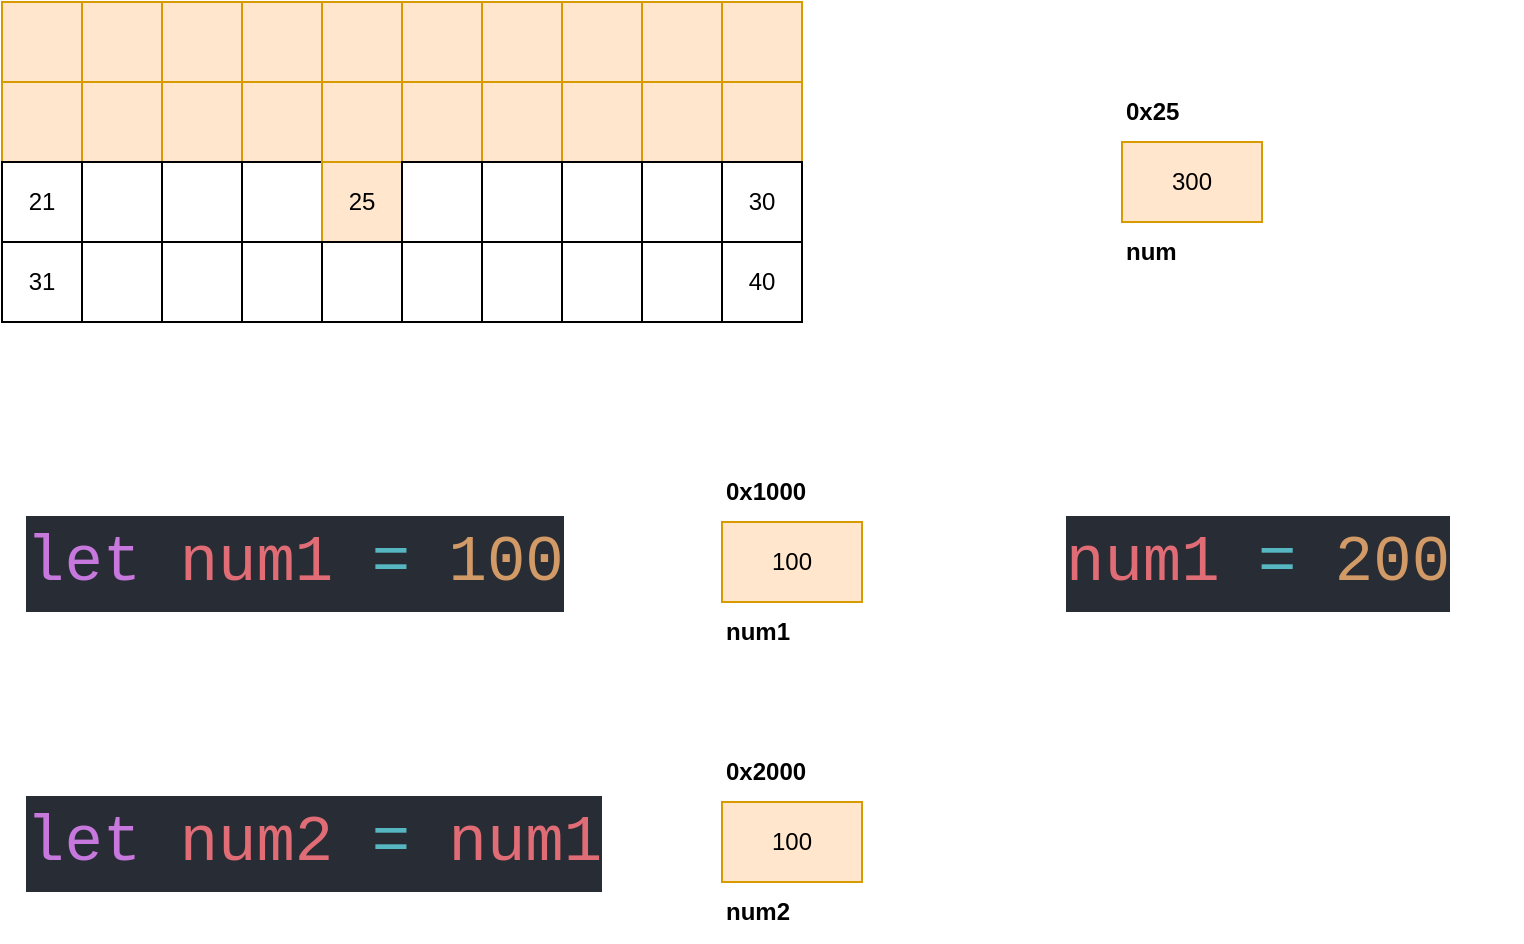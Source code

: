 <mxfile version="25.0.2" pages="2">
  <diagram name="Page-1" id="wbfohKacg5EcNLqGuXIR">
    <mxGraphModel dx="428" dy="238" grid="1" gridSize="10" guides="1" tooltips="1" connect="1" arrows="1" fold="1" page="1" pageScale="1" pageWidth="827" pageHeight="1169" math="0" shadow="0">
      <root>
        <mxCell id="0" />
        <mxCell id="1" parent="0" />
        <mxCell id="2A2-L0LLTwZBl_NN5JdX-2" value="" style="rounded=0;whiteSpace=wrap;html=1;fillColor=#ffe6cc;strokeColor=#d79b00;" vertex="1" parent="1">
          <mxGeometry x="90" y="110" width="40" height="40" as="geometry" />
        </mxCell>
        <mxCell id="2A2-L0LLTwZBl_NN5JdX-3" value="" style="rounded=0;whiteSpace=wrap;html=1;fillColor=#ffe6cc;strokeColor=#d79b00;" vertex="1" parent="1">
          <mxGeometry x="130" y="110" width="40" height="40" as="geometry" />
        </mxCell>
        <mxCell id="2A2-L0LLTwZBl_NN5JdX-4" value="" style="rounded=0;whiteSpace=wrap;html=1;fillColor=#ffe6cc;strokeColor=#d79b00;" vertex="1" parent="1">
          <mxGeometry x="170" y="110" width="40" height="40" as="geometry" />
        </mxCell>
        <mxCell id="2A2-L0LLTwZBl_NN5JdX-5" value="" style="rounded=0;whiteSpace=wrap;html=1;fillColor=#ffe6cc;strokeColor=#d79b00;" vertex="1" parent="1">
          <mxGeometry x="210" y="110" width="40" height="40" as="geometry" />
        </mxCell>
        <mxCell id="2A2-L0LLTwZBl_NN5JdX-7" value="" style="rounded=0;whiteSpace=wrap;html=1;fillColor=#ffe6cc;strokeColor=#d79b00;" vertex="1" parent="1">
          <mxGeometry x="250" y="110" width="40" height="40" as="geometry" />
        </mxCell>
        <mxCell id="2A2-L0LLTwZBl_NN5JdX-8" value="" style="rounded=0;whiteSpace=wrap;html=1;fillColor=#ffe6cc;strokeColor=#d79b00;" vertex="1" parent="1">
          <mxGeometry x="290" y="110" width="40" height="40" as="geometry" />
        </mxCell>
        <mxCell id="2A2-L0LLTwZBl_NN5JdX-9" value="" style="rounded=0;whiteSpace=wrap;html=1;fillColor=#ffe6cc;strokeColor=#d79b00;" vertex="1" parent="1">
          <mxGeometry x="330" y="110" width="40" height="40" as="geometry" />
        </mxCell>
        <mxCell id="2A2-L0LLTwZBl_NN5JdX-10" value="" style="rounded=0;whiteSpace=wrap;html=1;fillColor=#ffe6cc;strokeColor=#d79b00;" vertex="1" parent="1">
          <mxGeometry x="370" y="110" width="40" height="40" as="geometry" />
        </mxCell>
        <mxCell id="2A2-L0LLTwZBl_NN5JdX-11" value="" style="rounded=0;whiteSpace=wrap;html=1;fillColor=#ffe6cc;strokeColor=#d79b00;" vertex="1" parent="1">
          <mxGeometry x="410" y="110" width="40" height="40" as="geometry" />
        </mxCell>
        <mxCell id="2A2-L0LLTwZBl_NN5JdX-12" value="" style="rounded=0;whiteSpace=wrap;html=1;fillColor=#ffe6cc;strokeColor=#d79b00;" vertex="1" parent="1">
          <mxGeometry x="450" y="110" width="40" height="40" as="geometry" />
        </mxCell>
        <mxCell id="2A2-L0LLTwZBl_NN5JdX-19" value="" style="rounded=0;whiteSpace=wrap;html=1;fillColor=#ffe6cc;strokeColor=#d79b00;" vertex="1" parent="1">
          <mxGeometry x="90" y="150" width="40" height="40" as="geometry" />
        </mxCell>
        <mxCell id="2A2-L0LLTwZBl_NN5JdX-20" value="" style="rounded=0;whiteSpace=wrap;html=1;fillColor=#ffe6cc;strokeColor=#d79b00;" vertex="1" parent="1">
          <mxGeometry x="130" y="150" width="40" height="40" as="geometry" />
        </mxCell>
        <mxCell id="2A2-L0LLTwZBl_NN5JdX-21" value="" style="rounded=0;whiteSpace=wrap;html=1;fillColor=#ffe6cc;strokeColor=#d79b00;" vertex="1" parent="1">
          <mxGeometry x="170" y="150" width="40" height="40" as="geometry" />
        </mxCell>
        <mxCell id="2A2-L0LLTwZBl_NN5JdX-22" value="" style="rounded=0;whiteSpace=wrap;html=1;fillColor=#ffe6cc;strokeColor=#d79b00;" vertex="1" parent="1">
          <mxGeometry x="210" y="150" width="40" height="40" as="geometry" />
        </mxCell>
        <mxCell id="2A2-L0LLTwZBl_NN5JdX-23" value="" style="rounded=0;whiteSpace=wrap;html=1;fillColor=#ffe6cc;strokeColor=#d79b00;" vertex="1" parent="1">
          <mxGeometry x="250" y="150" width="40" height="40" as="geometry" />
        </mxCell>
        <mxCell id="2A2-L0LLTwZBl_NN5JdX-24" value="" style="rounded=0;whiteSpace=wrap;html=1;fillColor=#ffe6cc;strokeColor=#d79b00;" vertex="1" parent="1">
          <mxGeometry x="290" y="150" width="40" height="40" as="geometry" />
        </mxCell>
        <mxCell id="2A2-L0LLTwZBl_NN5JdX-25" value="" style="rounded=0;whiteSpace=wrap;html=1;fillColor=#ffe6cc;strokeColor=#d79b00;" vertex="1" parent="1">
          <mxGeometry x="330" y="150" width="40" height="40" as="geometry" />
        </mxCell>
        <mxCell id="2A2-L0LLTwZBl_NN5JdX-26" value="" style="rounded=0;whiteSpace=wrap;html=1;fillColor=#ffe6cc;strokeColor=#d79b00;" vertex="1" parent="1">
          <mxGeometry x="370" y="150" width="40" height="40" as="geometry" />
        </mxCell>
        <mxCell id="2A2-L0LLTwZBl_NN5JdX-27" value="" style="rounded=0;whiteSpace=wrap;html=1;fillColor=#ffe6cc;strokeColor=#d79b00;" vertex="1" parent="1">
          <mxGeometry x="410" y="150" width="40" height="40" as="geometry" />
        </mxCell>
        <mxCell id="2A2-L0LLTwZBl_NN5JdX-28" value="" style="rounded=0;whiteSpace=wrap;html=1;fillColor=#ffe6cc;strokeColor=#d79b00;" vertex="1" parent="1">
          <mxGeometry x="450" y="150" width="40" height="40" as="geometry" />
        </mxCell>
        <mxCell id="2A2-L0LLTwZBl_NN5JdX-35" value="21" style="rounded=0;whiteSpace=wrap;html=1;" vertex="1" parent="1">
          <mxGeometry x="90" y="190" width="40" height="40" as="geometry" />
        </mxCell>
        <mxCell id="2A2-L0LLTwZBl_NN5JdX-36" value="" style="rounded=0;whiteSpace=wrap;html=1;" vertex="1" parent="1">
          <mxGeometry x="130" y="190" width="40" height="40" as="geometry" />
        </mxCell>
        <mxCell id="2A2-L0LLTwZBl_NN5JdX-37" value="" style="rounded=0;whiteSpace=wrap;html=1;" vertex="1" parent="1">
          <mxGeometry x="170" y="190" width="40" height="40" as="geometry" />
        </mxCell>
        <mxCell id="2A2-L0LLTwZBl_NN5JdX-38" value="" style="rounded=0;whiteSpace=wrap;html=1;" vertex="1" parent="1">
          <mxGeometry x="210" y="190" width="40" height="40" as="geometry" />
        </mxCell>
        <mxCell id="2A2-L0LLTwZBl_NN5JdX-39" value="25" style="rounded=0;whiteSpace=wrap;html=1;fillColor=#ffe6cc;strokeColor=#d79b00;" vertex="1" parent="1">
          <mxGeometry x="250" y="190" width="40" height="40" as="geometry" />
        </mxCell>
        <mxCell id="2A2-L0LLTwZBl_NN5JdX-40" value="" style="rounded=0;whiteSpace=wrap;html=1;" vertex="1" parent="1">
          <mxGeometry x="290" y="190" width="40" height="40" as="geometry" />
        </mxCell>
        <mxCell id="2A2-L0LLTwZBl_NN5JdX-41" value="" style="rounded=0;whiteSpace=wrap;html=1;" vertex="1" parent="1">
          <mxGeometry x="330" y="190" width="40" height="40" as="geometry" />
        </mxCell>
        <mxCell id="2A2-L0LLTwZBl_NN5JdX-42" value="" style="rounded=0;whiteSpace=wrap;html=1;" vertex="1" parent="1">
          <mxGeometry x="370" y="190" width="40" height="40" as="geometry" />
        </mxCell>
        <mxCell id="2A2-L0LLTwZBl_NN5JdX-43" value="" style="rounded=0;whiteSpace=wrap;html=1;" vertex="1" parent="1">
          <mxGeometry x="410" y="190" width="40" height="40" as="geometry" />
        </mxCell>
        <mxCell id="2A2-L0LLTwZBl_NN5JdX-44" value="30" style="rounded=0;whiteSpace=wrap;html=1;" vertex="1" parent="1">
          <mxGeometry x="450" y="190" width="40" height="40" as="geometry" />
        </mxCell>
        <mxCell id="2A2-L0LLTwZBl_NN5JdX-51" value="31" style="rounded=0;whiteSpace=wrap;html=1;" vertex="1" parent="1">
          <mxGeometry x="90" y="230" width="40" height="40" as="geometry" />
        </mxCell>
        <mxCell id="2A2-L0LLTwZBl_NN5JdX-52" value="" style="rounded=0;whiteSpace=wrap;html=1;" vertex="1" parent="1">
          <mxGeometry x="130" y="230" width="40" height="40" as="geometry" />
        </mxCell>
        <mxCell id="2A2-L0LLTwZBl_NN5JdX-53" value="" style="rounded=0;whiteSpace=wrap;html=1;" vertex="1" parent="1">
          <mxGeometry x="170" y="230" width="40" height="40" as="geometry" />
        </mxCell>
        <mxCell id="2A2-L0LLTwZBl_NN5JdX-54" value="" style="rounded=0;whiteSpace=wrap;html=1;" vertex="1" parent="1">
          <mxGeometry x="210" y="230" width="40" height="40" as="geometry" />
        </mxCell>
        <mxCell id="2A2-L0LLTwZBl_NN5JdX-55" value="" style="rounded=0;whiteSpace=wrap;html=1;" vertex="1" parent="1">
          <mxGeometry x="250" y="230" width="40" height="40" as="geometry" />
        </mxCell>
        <mxCell id="2A2-L0LLTwZBl_NN5JdX-56" value="" style="rounded=0;whiteSpace=wrap;html=1;" vertex="1" parent="1">
          <mxGeometry x="290" y="230" width="40" height="40" as="geometry" />
        </mxCell>
        <mxCell id="2A2-L0LLTwZBl_NN5JdX-57" value="" style="rounded=0;whiteSpace=wrap;html=1;" vertex="1" parent="1">
          <mxGeometry x="330" y="230" width="40" height="40" as="geometry" />
        </mxCell>
        <mxCell id="2A2-L0LLTwZBl_NN5JdX-58" value="" style="rounded=0;whiteSpace=wrap;html=1;" vertex="1" parent="1">
          <mxGeometry x="370" y="230" width="40" height="40" as="geometry" />
        </mxCell>
        <mxCell id="2A2-L0LLTwZBl_NN5JdX-59" value="" style="rounded=0;whiteSpace=wrap;html=1;" vertex="1" parent="1">
          <mxGeometry x="410" y="230" width="40" height="40" as="geometry" />
        </mxCell>
        <mxCell id="2A2-L0LLTwZBl_NN5JdX-60" value="40" style="rounded=0;whiteSpace=wrap;html=1;" vertex="1" parent="1">
          <mxGeometry x="450" y="230" width="40" height="40" as="geometry" />
        </mxCell>
        <mxCell id="2A2-L0LLTwZBl_NN5JdX-67" value="300" style="rounded=0;whiteSpace=wrap;html=1;fillColor=#ffe6cc;strokeColor=#d79b00;" vertex="1" parent="1">
          <mxGeometry x="650" y="180" width="70" height="40" as="geometry" />
        </mxCell>
        <mxCell id="2A2-L0LLTwZBl_NN5JdX-68" value="0x25" style="text;html=1;align=left;verticalAlign=middle;whiteSpace=wrap;rounded=0;fontStyle=1" vertex="1" parent="1">
          <mxGeometry x="650" y="150" width="70" height="30" as="geometry" />
        </mxCell>
        <mxCell id="2A2-L0LLTwZBl_NN5JdX-69" value="num" style="text;html=1;align=left;verticalAlign=middle;whiteSpace=wrap;rounded=0;fontStyle=1" vertex="1" parent="1">
          <mxGeometry x="650" y="220" width="70" height="30" as="geometry" />
        </mxCell>
        <mxCell id="b8QZOCz1Ex-f8M6msDm2-1" value="&lt;div style=&quot;color: #abb2bf;background-color: #282c34;font-family: Menlo, Monaco, &#39;Courier New&#39;, monospace;font-weight: normal;font-size: 32px;line-height: 48px;white-space: pre;&quot;&gt;&lt;div&gt;&lt;span style=&quot;color: #c678dd;&quot;&gt;let&lt;/span&gt;&lt;span style=&quot;color: #abb2bf;&quot;&gt; &lt;/span&gt;&lt;span style=&quot;color: #e06c75;&quot;&gt;num1&lt;/span&gt;&lt;span style=&quot;color: #abb2bf;&quot;&gt; &lt;/span&gt;&lt;span style=&quot;color: #56b6c2;&quot;&gt;=&lt;/span&gt;&lt;span style=&quot;color: #abb2bf;&quot;&gt; &lt;/span&gt;&lt;span style=&quot;color: #d19a66;&quot;&gt;100&lt;/span&gt;&lt;/div&gt;&lt;/div&gt;" style="text;whiteSpace=wrap;html=1;" vertex="1" parent="1">
          <mxGeometry x="100" y="360" width="300" height="70" as="geometry" />
        </mxCell>
        <mxCell id="b8QZOCz1Ex-f8M6msDm2-2" value="100" style="rounded=0;whiteSpace=wrap;html=1;fillColor=#ffe6cc;strokeColor=#d79b00;" vertex="1" parent="1">
          <mxGeometry x="450" y="370" width="70" height="40" as="geometry" />
        </mxCell>
        <mxCell id="b8QZOCz1Ex-f8M6msDm2-3" value="0x1000" style="text;html=1;align=left;verticalAlign=middle;whiteSpace=wrap;rounded=0;fontStyle=1" vertex="1" parent="1">
          <mxGeometry x="450" y="340" width="70" height="30" as="geometry" />
        </mxCell>
        <mxCell id="b8QZOCz1Ex-f8M6msDm2-4" value="num1" style="text;html=1;align=left;verticalAlign=middle;whiteSpace=wrap;rounded=0;fontStyle=1" vertex="1" parent="1">
          <mxGeometry x="450" y="410" width="70" height="30" as="geometry" />
        </mxCell>
        <mxCell id="b8QZOCz1Ex-f8M6msDm2-5" value="&lt;div style=&quot;color: #abb2bf;background-color: #282c34;font-family: Menlo, Monaco, &#39;Courier New&#39;, monospace;font-weight: normal;font-size: 32px;line-height: 48px;white-space: pre;&quot;&gt;&lt;div&gt;&lt;span style=&quot;color: #c678dd;&quot;&gt;let&lt;/span&gt;&lt;span style=&quot;color: #abb2bf;&quot;&gt; &lt;/span&gt;&lt;span style=&quot;color: #e06c75;&quot;&gt;num2&lt;/span&gt;&lt;span style=&quot;color: #abb2bf;&quot;&gt; &lt;/span&gt;&lt;span style=&quot;color: #56b6c2;&quot;&gt;=&lt;/span&gt;&lt;span style=&quot;color: #abb2bf;&quot;&gt; &lt;/span&gt;&lt;span style=&quot;color: #e06c75;&quot;&gt;num1&lt;/span&gt;&lt;/div&gt;&lt;/div&gt;" style="text;whiteSpace=wrap;html=1;" vertex="1" parent="1">
          <mxGeometry x="100" y="500" width="320" height="70" as="geometry" />
        </mxCell>
        <mxCell id="b8QZOCz1Ex-f8M6msDm2-6" value="100" style="rounded=0;whiteSpace=wrap;html=1;fillColor=#ffe6cc;strokeColor=#d79b00;" vertex="1" parent="1">
          <mxGeometry x="450" y="510" width="70" height="40" as="geometry" />
        </mxCell>
        <mxCell id="b8QZOCz1Ex-f8M6msDm2-7" value="0x2000" style="text;html=1;align=left;verticalAlign=middle;whiteSpace=wrap;rounded=0;fontStyle=1" vertex="1" parent="1">
          <mxGeometry x="450" y="480" width="70" height="30" as="geometry" />
        </mxCell>
        <mxCell id="b8QZOCz1Ex-f8M6msDm2-8" value="num2" style="text;html=1;align=left;verticalAlign=middle;whiteSpace=wrap;rounded=0;fontStyle=1" vertex="1" parent="1">
          <mxGeometry x="450" y="550" width="70" height="30" as="geometry" />
        </mxCell>
        <mxCell id="b8QZOCz1Ex-f8M6msDm2-9" value="&lt;div style=&quot;color: #abb2bf;background-color: #282c34;font-family: Menlo, Monaco, &#39;Courier New&#39;, monospace;font-weight: normal;font-size: 32px;line-height: 48px;white-space: pre;&quot;&gt;&lt;div&gt;&lt;span style=&quot;color: #e06c75;&quot;&gt;num1&lt;/span&gt;&lt;span style=&quot;color: #abb2bf;&quot;&gt; &lt;/span&gt;&lt;span style=&quot;color: #56b6c2;&quot;&gt;=&lt;/span&gt;&lt;span style=&quot;color: #abb2bf;&quot;&gt; &lt;/span&gt;&lt;span style=&quot;color: #d19a66;&quot;&gt;200&lt;/span&gt;&lt;/div&gt;&lt;/div&gt;" style="text;whiteSpace=wrap;html=1;" vertex="1" parent="1">
          <mxGeometry x="620" y="360" width="230" height="70" as="geometry" />
        </mxCell>
      </root>
    </mxGraphModel>
  </diagram>
  <diagram id="747Yz_gz0qEYDdXPrdja" name="Page-2">
    <mxGraphModel dx="1582" dy="420" grid="1" gridSize="10" guides="1" tooltips="1" connect="1" arrows="1" fold="1" page="1" pageScale="1" pageWidth="827" pageHeight="1169" math="0" shadow="0">
      <root>
        <mxCell id="0" />
        <mxCell id="1" parent="0" />
        <mxCell id="0L_kX2kutK-YHjtQCcZb-1" value="&lt;div style=&quot;color: #abb2bf;background-color: #282c34;font-family: Menlo, Monaco, &#39;Courier New&#39;, monospace;font-weight: normal;font-size: 32px;line-height: 48px;white-space: pre;&quot;&gt;&lt;div&gt;&lt;span style=&quot;color: #c678dd;&quot;&gt;function&lt;/span&gt;&lt;span style=&quot;color: #abb2bf;&quot;&gt; &lt;/span&gt;&lt;span style=&quot;color: #61afef;&quot;&gt;function1&lt;/span&gt;&lt;span style=&quot;color: #abb2bf;&quot;&gt;() {&lt;/span&gt;&lt;/div&gt;&lt;div&gt;&lt;span style=&quot;color: #abb2bf;&quot;&gt;  &lt;/span&gt;&lt;span style=&quot;color: #e5c07b;&quot;&gt;console&lt;/span&gt;&lt;span style=&quot;color: #abb2bf;&quot;&gt;.&lt;/span&gt;&lt;span style=&quot;color: #61afef;&quot;&gt;log&lt;/span&gt;&lt;span style=&quot;color: #abb2bf;&quot;&gt;(&lt;/span&gt;&lt;span style=&quot;color: #98c379;&quot;&gt;&#39;inside function1&#39;&lt;/span&gt;&lt;span style=&quot;color: #abb2bf;&quot;&gt;)&lt;/span&gt;&lt;/div&gt;&lt;div&gt;&lt;span style=&quot;color: #abb2bf;&quot;&gt;}&lt;/span&gt;&lt;/div&gt;&lt;/div&gt;" style="text;whiteSpace=wrap;html=1;" vertex="1" parent="1">
          <mxGeometry x="30" y="50" width="560" height="170" as="geometry" />
        </mxCell>
        <mxCell id="SUVGAB1eCTwDoUX41WNX-1" value="0x20000" style="rounded=0;whiteSpace=wrap;html=1;fillColor=#d5e8d4;strokeColor=#82b366;fontStyle=1;fontSize=17;" vertex="1" parent="1">
          <mxGeometry x="160" y="350" width="150" height="70" as="geometry" />
        </mxCell>
        <mxCell id="SUVGAB1eCTwDoUX41WNX-2" value="function1&lt;div&gt;reference&lt;/div&gt;" style="text;html=1;align=left;verticalAlign=middle;whiteSpace=wrap;rounded=0;fontStyle=1;fontSize=16;" vertex="1" parent="1">
          <mxGeometry x="160" y="420" width="150" height="50" as="geometry" />
        </mxCell>
        <mxCell id="SUVGAB1eCTwDoUX41WNX-3" value="0x10000" style="text;html=1;align=left;verticalAlign=middle;whiteSpace=wrap;rounded=0;fontStyle=1;fontSize=16;" vertex="1" parent="1">
          <mxGeometry x="160" y="320" width="150" height="30" as="geometry" />
        </mxCell>
        <UserObject label="function function1() {&#xa;&amp;nbsp; console.log(&#39;inside function1&#39;)&#xa;}" link="function function1() {&#xa;  console.log(&#39;inside function1&#39;)&#xa;}" id="SUVGAB1eCTwDoUX41WNX-4">
          <mxCell style="rounded=0;whiteSpace=wrap;html=1;fillColor=#dae8fc;strokeColor=#6c8ebf;fontStyle=1;fontSize=17;align=left;spacingLeft=13;" vertex="1" parent="1">
            <mxGeometry x="531" y="490" width="296" height="90" as="geometry" />
          </mxCell>
        </UserObject>
        <mxCell id="SUVGAB1eCTwDoUX41WNX-5" value="object of type function" style="text;html=1;align=left;verticalAlign=middle;whiteSpace=wrap;rounded=0;fontStyle=1;fontSize=16;" vertex="1" parent="1">
          <mxGeometry x="531" y="580" width="296" height="30" as="geometry" />
        </mxCell>
        <mxCell id="SUVGAB1eCTwDoUX41WNX-6" value="0x20000" style="text;html=1;align=left;verticalAlign=middle;whiteSpace=wrap;rounded=0;fontStyle=1;fontSize=16;" vertex="1" parent="1">
          <mxGeometry x="531" y="460" width="150" height="30" as="geometry" />
        </mxCell>
        <mxCell id="SUVGAB1eCTwDoUX41WNX-7" style="edgeStyle=orthogonalEdgeStyle;rounded=0;orthogonalLoop=1;jettySize=auto;html=1;entryX=0.004;entryY=0.397;entryDx=0;entryDy=0;entryPerimeter=0;" edge="1" parent="1" source="SUVGAB1eCTwDoUX41WNX-1" target="SUVGAB1eCTwDoUX41WNX-4">
          <mxGeometry relative="1" as="geometry">
            <Array as="points">
              <mxPoint x="420" y="385" />
              <mxPoint x="420" y="526" />
            </Array>
          </mxGeometry>
        </mxCell>
        <mxCell id="M-F1i13QhiT9SIp9hCCZ-1" value="&lt;div style=&quot;color: #abb2bf;background-color: #282c34;font-family: Menlo, Monaco, &#39;Courier New&#39;, monospace;font-weight: normal;font-size: 32px;line-height: 48px;white-space: pre;&quot;&gt;&lt;div&gt;&lt;span style=&quot;color: #c678dd;&quot;&gt;const&lt;/span&gt;&lt;span style=&quot;color: #abb2bf;&quot;&gt; &lt;/span&gt;&lt;span style=&quot;color: #61afef;&quot;&gt;function2&lt;/span&gt;&lt;span style=&quot;color: #abb2bf;&quot;&gt; &lt;/span&gt;&lt;span style=&quot;color: #56b6c2;&quot;&gt;=&lt;/span&gt;&lt;span style=&quot;color: #abb2bf;&quot;&gt; &lt;/span&gt;&lt;span style=&quot;color: #61afef;&quot;&gt;function1&lt;/span&gt;&lt;/div&gt;&lt;/div&gt;" style="text;whiteSpace=wrap;html=1;" vertex="1" parent="1">
          <mxGeometry x="-190" y="515" width="560" height="70" as="geometry" />
        </mxCell>
        <mxCell id="kDt0se2-7_fBGGjppPi4-2" style="edgeStyle=orthogonalEdgeStyle;rounded=0;orthogonalLoop=1;jettySize=auto;html=1;entryX=0;entryY=0.75;entryDx=0;entryDy=0;" edge="1" parent="1" source="M-F1i13QhiT9SIp9hCCZ-2" target="SUVGAB1eCTwDoUX41WNX-4">
          <mxGeometry relative="1" as="geometry" />
        </mxCell>
        <mxCell id="M-F1i13QhiT9SIp9hCCZ-2" value="0x20000" style="rounded=0;whiteSpace=wrap;html=1;fillColor=#d5e8d4;strokeColor=#82b366;fontStyle=1;fontSize=17;" vertex="1" parent="1">
          <mxGeometry x="160" y="670" width="150" height="70" as="geometry" />
        </mxCell>
        <mxCell id="M-F1i13QhiT9SIp9hCCZ-3" value="function2&lt;div&gt;reference&lt;/div&gt;" style="text;html=1;align=left;verticalAlign=middle;whiteSpace=wrap;rounded=0;fontStyle=1;fontSize=16;" vertex="1" parent="1">
          <mxGeometry x="160" y="740" width="150" height="50" as="geometry" />
        </mxCell>
        <mxCell id="M-F1i13QhiT9SIp9hCCZ-4" value="0x15000" style="text;html=1;align=left;verticalAlign=middle;whiteSpace=wrap;rounded=0;fontStyle=1;fontSize=16;" vertex="1" parent="1">
          <mxGeometry x="160" y="640" width="150" height="30" as="geometry" />
        </mxCell>
      </root>
    </mxGraphModel>
  </diagram>
</mxfile>
